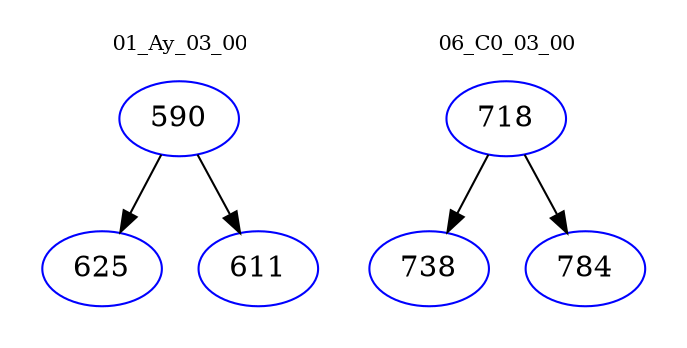 digraph{
subgraph cluster_0 {
color = white
label = "01_Ay_03_00";
fontsize=10;
T0_590 [label="590", color="blue"]
T0_590 -> T0_625 [color="black"]
T0_625 [label="625", color="blue"]
T0_590 -> T0_611 [color="black"]
T0_611 [label="611", color="blue"]
}
subgraph cluster_1 {
color = white
label = "06_C0_03_00";
fontsize=10;
T1_718 [label="718", color="blue"]
T1_718 -> T1_738 [color="black"]
T1_738 [label="738", color="blue"]
T1_718 -> T1_784 [color="black"]
T1_784 [label="784", color="blue"]
}
}
